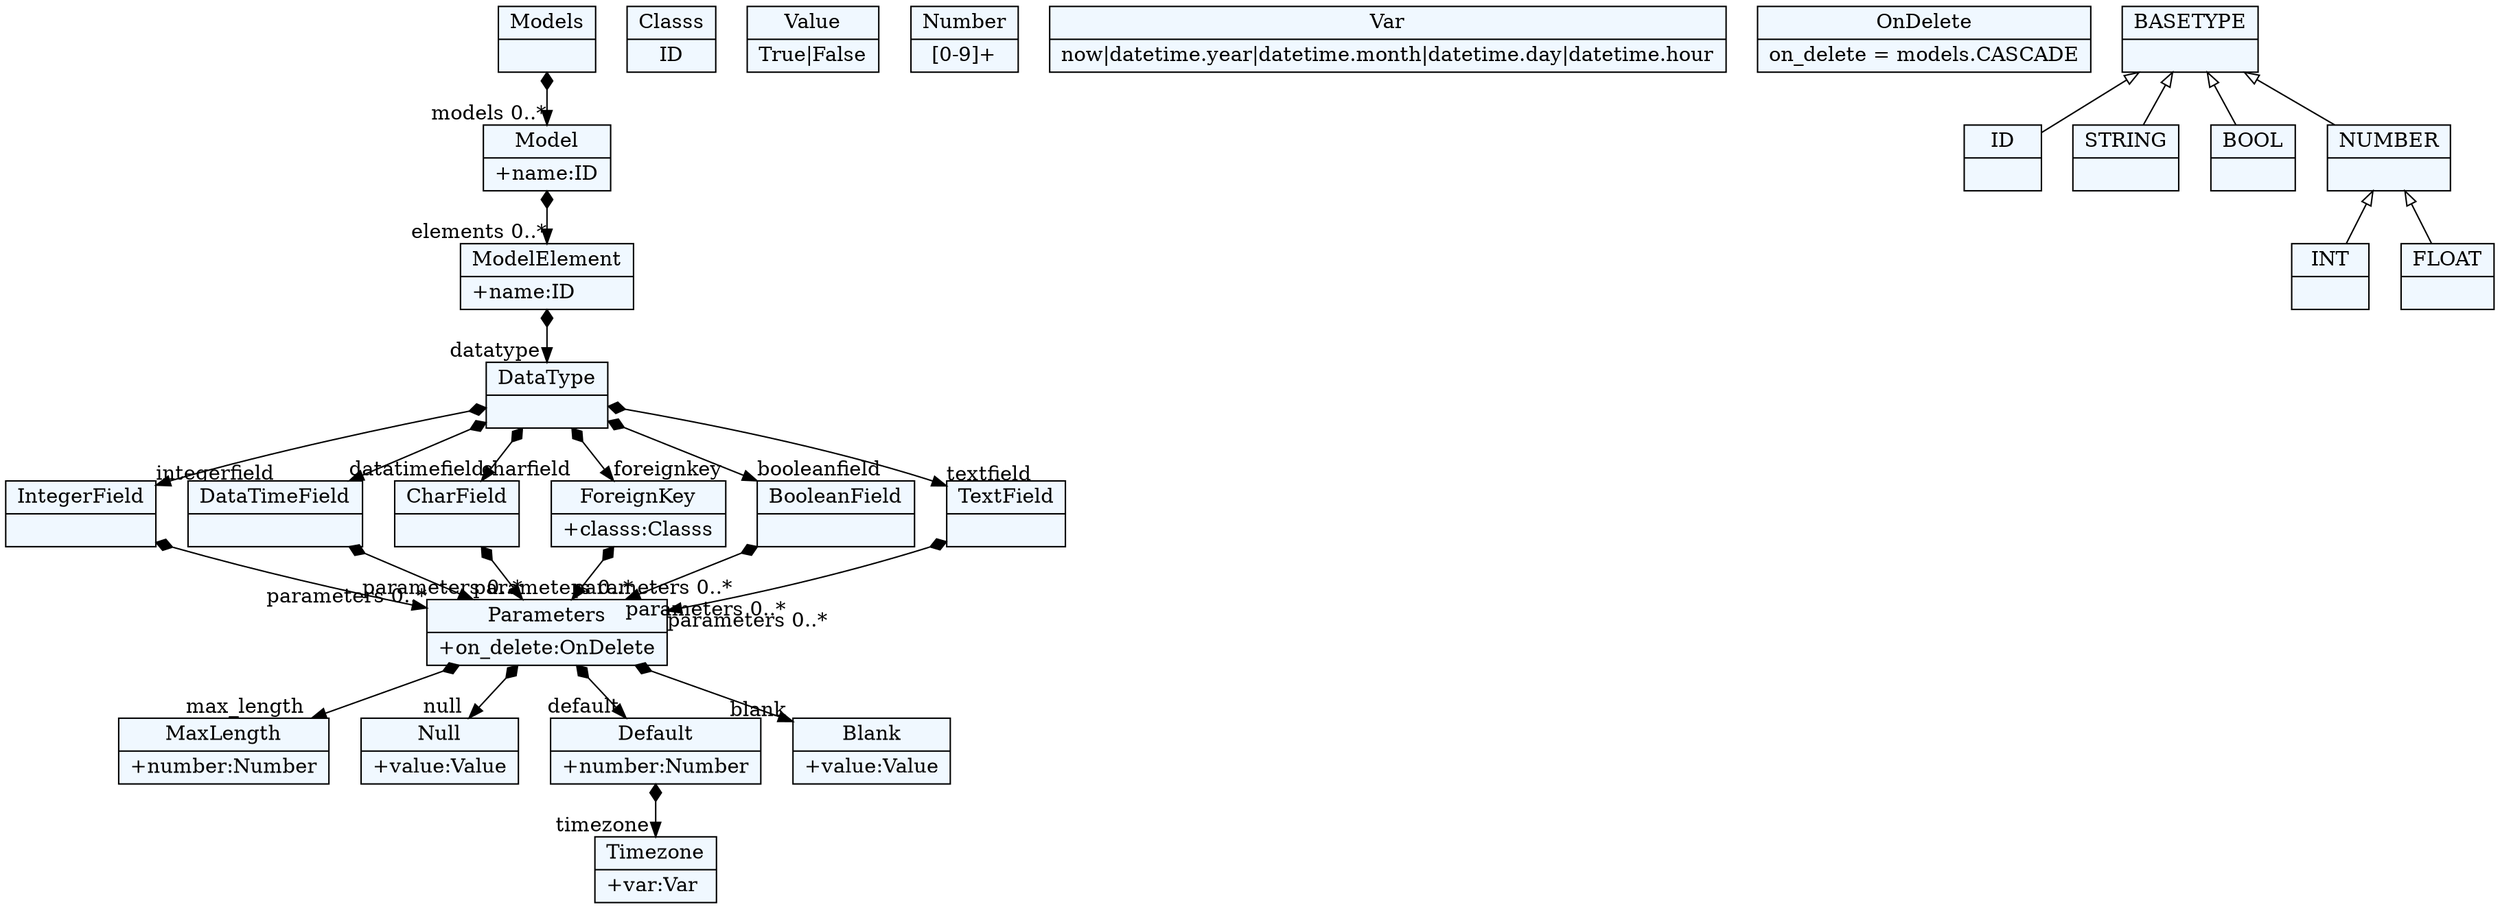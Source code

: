 
    digraph xtext {
    fontname = "Bitstream Vera Sans"
    fontsize = 8
    node[
        shape=record,
        style=filled,
        fillcolor=aliceblue
    ]
    nodesep = 0.3
    edge[dir=black,arrowtail=empty]


2619990526136[ label="{Timezone|+var:Var\l}"]

2619990506312 -> 2619990510088[arrowtail=diamond, dir=both, headlabel="parameters 0..*"]
2619990506312[ label="{IntegerField|}"]

2619990510088 -> 2619990484600[arrowtail=diamond, dir=both, headlabel="max_length "]
2619990510088 -> 2619990486488[arrowtail=diamond, dir=both, headlabel="null "]
2619990510088 -> 2619990516696[arrowtail=diamond, dir=both, headlabel="default "]
2619990510088 -> 2619990523304[arrowtail=diamond, dir=both, headlabel="blank "]
2619990510088[ label="{Parameters|+on_delete:OnDelete\l}"]

2619990505368[ label="{Classs|ID}"]

2619990497816 -> 2619990509144[arrowtail=diamond, dir=both, headlabel="datatype "]
2619990497816[ label="{ModelElement|+name:ID\l}"]

2619990518584[ label="{Value|True\|False}"]

2619990514808 -> 2619990510088[arrowtail=diamond, dir=both, headlabel="parameters 0..*"]
2619990514808[ label="{DataTimeField|}"]

2619990503480 -> 2619990510088[arrowtail=diamond, dir=both, headlabel="parameters 0..*"]
2619990503480[ label="{CharField|}"]

2619990512920 -> 2619990511976[arrowtail=diamond, dir=both, headlabel="models 0..*"]
2619990512920[ label="{Models|}"]

2619990517640[ label="{Number|[0-9]+}"]

2619990511976 -> 2619990497816[arrowtail=diamond, dir=both, headlabel="elements 0..*"]
2619990511976[ label="{Model|+name:ID\l}"]

2619990516696 -> 2619990526136[arrowtail=diamond, dir=both, headlabel="timezone "]
2619990516696[ label="{Default|+number:Number\l}"]

2619990504424 -> 2619990510088[arrowtail=diamond, dir=both, headlabel="parameters 0..*"]
2619990504424[ label="{ForeignKey|+classs:Classs\l}"]

2619990523304[ label="{Blank|+value:Value\l}"]

2619990519528[ label="{Var|now\|datetime.year\|datetime.month\|datetime.day\|datetime.hour}"]

2619990542184[ label="{OnDelete|on_delete = models.CASCADE}"]

2619990507256 -> 2619990510088[arrowtail=diamond, dir=both, headlabel="parameters 0..*"]
2619990507256[ label="{BooleanField|}"]

2619990486488[ label="{Null|+value:Value\l}"]

2619990509144 -> 2619990503480[arrowtail=diamond, dir=both, headlabel="charfield "]
2619990509144 -> 2619990515752[arrowtail=diamond, dir=both, headlabel="textfield "]
2619990509144 -> 2619990504424[arrowtail=diamond, dir=both, headlabel="foreignkey "]
2619990509144 -> 2619990514808[arrowtail=diamond, dir=both, headlabel="datatimefield "]
2619990509144 -> 2619990506312[arrowtail=diamond, dir=both, headlabel="integerfield "]
2619990509144 -> 2619990507256[arrowtail=diamond, dir=both, headlabel="booleanfield "]
2619990509144[ label="{DataType|}"]

2619990484600[ label="{MaxLength|+number:Number\l}"]

2619990515752 -> 2619990510088[arrowtail=diamond, dir=both, headlabel="parameters 0..*"]
2619990515752[ label="{TextField|}"]

2619990500648[ label="{ID|}"]

2619990493096[ label="{INT|}"]

2619990499704[ label="{STRING|}"]

2619990488376[ label="{FLOAT|}"]

2619990487432[ label="{BOOL|}"]

2619990494984[ label="{NUMBER|}"]
2619990494984 -> 2619990488376 [dir=back]
2619990494984 -> 2619990493096 [dir=back]

2619990496872[ label="{BASETYPE|}"]
2619990496872 -> 2619990494984 [dir=back]
2619990496872 -> 2619990487432 [dir=back]
2619990496872 -> 2619990500648 [dir=back]
2619990496872 -> 2619990499704 [dir=back]


}
